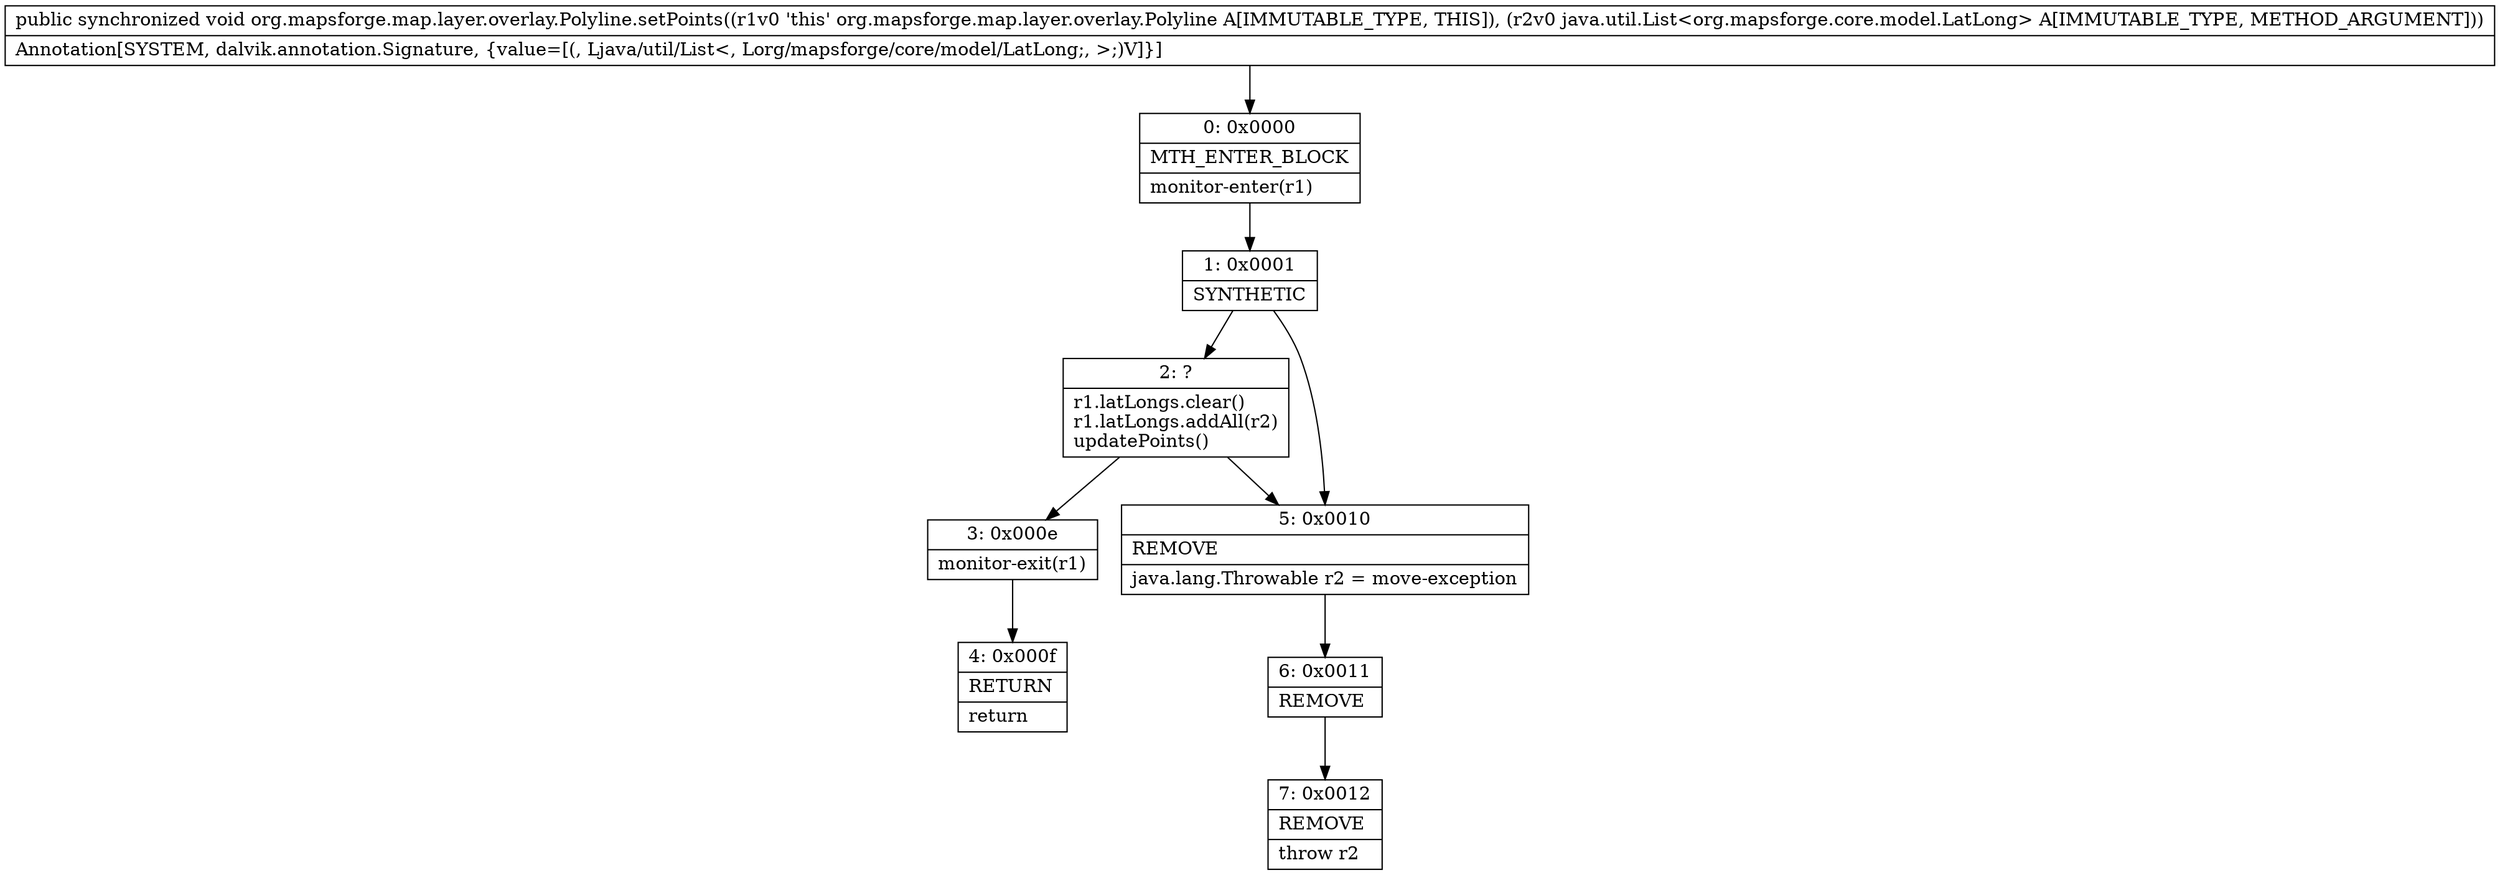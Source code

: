digraph "CFG fororg.mapsforge.map.layer.overlay.Polyline.setPoints(Ljava\/util\/List;)V" {
Node_0 [shape=record,label="{0\:\ 0x0000|MTH_ENTER_BLOCK\l|monitor\-enter(r1)\l}"];
Node_1 [shape=record,label="{1\:\ 0x0001|SYNTHETIC\l}"];
Node_2 [shape=record,label="{2\:\ ?|r1.latLongs.clear()\lr1.latLongs.addAll(r2)\lupdatePoints()\l}"];
Node_3 [shape=record,label="{3\:\ 0x000e|monitor\-exit(r1)\l}"];
Node_4 [shape=record,label="{4\:\ 0x000f|RETURN\l|return\l}"];
Node_5 [shape=record,label="{5\:\ 0x0010|REMOVE\l|java.lang.Throwable r2 = move\-exception\l}"];
Node_6 [shape=record,label="{6\:\ 0x0011|REMOVE\l}"];
Node_7 [shape=record,label="{7\:\ 0x0012|REMOVE\l|throw r2\l}"];
MethodNode[shape=record,label="{public synchronized void org.mapsforge.map.layer.overlay.Polyline.setPoints((r1v0 'this' org.mapsforge.map.layer.overlay.Polyline A[IMMUTABLE_TYPE, THIS]), (r2v0 java.util.List\<org.mapsforge.core.model.LatLong\> A[IMMUTABLE_TYPE, METHOD_ARGUMENT]))  | Annotation[SYSTEM, dalvik.annotation.Signature, \{value=[(, Ljava\/util\/List\<, Lorg\/mapsforge\/core\/model\/LatLong;, \>;)V]\}]\l}"];
MethodNode -> Node_0;
Node_0 -> Node_1;
Node_1 -> Node_2;
Node_1 -> Node_5;
Node_2 -> Node_3;
Node_2 -> Node_5;
Node_3 -> Node_4;
Node_5 -> Node_6;
Node_6 -> Node_7;
}

